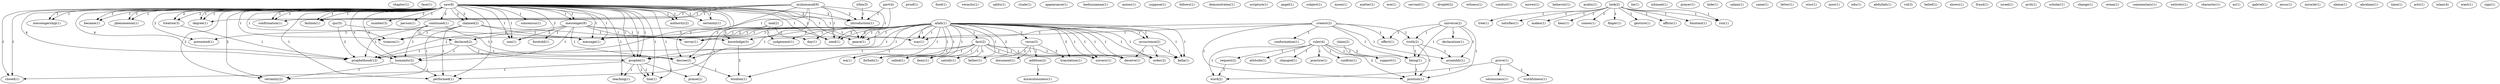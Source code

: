 digraph G {
  chapter [ label="chapter(1)" ];
  face [ label="face(1)" ];
  seal [ label="seal(2)" ];
  praise [ label="praise(2)" ];
  knowledge [ label="knowledge(3)" ];
  day [ label="day(1)" ];
  judgement [ label="judgement(1)" ];
  claim [ label="claim(2)" ];
  support [ label="support(1)" ];
  saw [ label="saw(6)" ];
  number [ label="number(3)" ];
  continued [ label="continued(1)" ];
  person [ label="person(1)" ];
  presented [ label="presented(1)" ];
  prophet [ label="prophet(4)" ];
  declared [ label="declared(2)" ];
  consensus [ label="consensus(1)" ];
  teaching [ label="teaching(1)" ];
  claimed [ label="claimed(2)" ];
  messenger [ label="messenger(6)" ];
  closed [ label="closed(1)" ];
  prophet [ label="prophet(1)" ];
  treason [ label="treason(1)" ];
  authority [ label="authority(2)" ];
  certainty [ label="certainty(1)" ];
  decree [ label="decree(2)" ];
  humanity [ label="humanity(2)" ];
  son [ label="son(1)" ];
  messengership [ label="messengership(1)" ];
  certanity [ label="certanity(2)" ];
  treatise [ label="treatise(3)" ];
  became [ label="became(1)" ];
  phenomenon [ label="phenomenon(1)" ];
  line [ label="line(1)" ];
  degree [ label="degree(1)" ];
  performed [ label="performed(1)" ];
  peace [ label="peace(1)" ];
  message [ label="message(1)" ];
  seed [ label="seed(1)" ];
  introduction [ label="introduction(1)" ];
  confirmation [ label="confirmation(1)" ];
  fashion [ label="fashion(1)" ];
  prophethood [ label="prophethood(12)" ];
  proof [ label="proof(1)" ];
  ruler [ label="ruler(4)" ];
  attitude [ label="attitude(1)" ];
  changed [ label="changed(1)" ];
  practice [ label="practice(1)" ];
  confirm [ label="confirm(1)" ];
  being [ label="being(1)" ];
  request [ label="request(2)" ];
  position [ label="position(1)" ];
  word [ label="word(2)" ];
  universe [ label="universe(2)" ];
  declaration [ label="declaration(1)" ];
  truth [ label="truth(2)" ];
  assembly [ label="assembly(1)" ];
  effect [ label="effect(1)" ];
  food [ label="food(1)" ];
  veracity [ label="veracity(1)" ];
  splits [ label="splits(1)" ];
  risale [ label="risale(1)" ];
  appearance [ label="appearance(1)" ];
  bediuzzaman [ label="bediuzzaman(1)" ];
  moses [ label="moses(1)" ];
  suppose [ label="suppose(1)" ];
  follows [ label="follows(1)" ];
  demonstrates [ label="demonstrates(1)" ];
  saw [ label="saw(8)" ];
  envoy [ label="envoy(1)" ];
  scripture [ label="scripture(1)" ];
  angel [ label="angel(1)" ];
  subject [ label="subject(1)" ];
  moon [ label="moon(1)" ];
  matter [ label="matter(1)" ];
  ece [ label="ece(1)" ];
  servant [ label="servant(1)" ];
  droplet [ label="droplet(2)" ];
  creator [ label="creator(2)" ];
  conformation [ label="conformation(1)" ];
  way [ label="way(1)" ];
  witness [ label="witness(1)" ];
  conduct [ label="conduct(1)" ];
  foretold [ label="foretold(1)" ];
  prove [ label="prove(1)" ];
  seriousness [ label="seriousness(1)" ];
  truthfulness [ label="truthfulness(1)" ];
  moves [ label="moves(1)" ];
  behavior [ label="behavior(1)" ];
  allah [ label="allah(5)" ];
  fact [ label="fact(2)" ];
  verse [ label="verse(3)" ];
  father [ label="father(1)" ];
  wa [ label="wa(1)" ];
  called [ label="called(1)" ];
  deny [ label="deny(1)" ];
  translation [ label="translation(1)" ];
  wisdom [ label="wisdom(1)" ];
  forbids [ label="forbids(1)" ];
  satisfy [ label="satisfy(1)" ];
  sorcery [ label="sorcery(1)" ];
  occurrence [ label="occurrence(2)" ];
  deceive [ label="deceive(1)" ];
  order [ label="order(2)" ];
  kella [ label="kella(1)" ];
  arabic [ label="arabic(1)" ];
  look [ label="look(1)" ];
  tree [ label="tree(1)" ];
  satisfies [ label="satisfies(1)" ];
  makes [ label="makes(1)" ];
  bear [ label="bear(1)" ];
  comes [ label="comes(1)" ];
  finger [ label="finger(1)" ];
  gesture [ label="gesture(1)" ];
  affirm [ label="affirm(1)" ];
  fountain [ label="fountain(1)" ];
  run [ label="run(1)" ];
  lie [ label="lie(1)" ];
  ishmael [ label="ishmael(1)" ];
  addition [ label="addition(2)" ];
  document [ label="document(1)" ];
  prayer [ label="prayer(1)" ];
  hide [ label="hide(1)" ];
  salam [ label="salam(1)" ];
  came [ label="came(1)" ];
  letter [ label="letter(1)" ];
  wisc [ label="wisc(1)" ];
  noor [ label="noor(1)" ];
  miraculousness [ label="miraculousness(1)" ];
  edu [ label="edu(1)" ];
  abdullah [ label="abdullah(1)" ];
  vol [ label="vol(3)" ];
  belief [ label="belief(1)" ];
  shows [ label="shows(1)" ];
  fraud [ label="fraud(1)" ];
  israel [ label="israel(1)" ];
  arch [ label="arch(1)" ];
  scholar [ label="scholar(1)" ];
  change [ label="change(1)" ];
  ocean [ label="ocean(1)" ];
  part [ label="part(4)" ];
  muhammad [ label="muhammad(9)" ];
  commentary [ label="commentary(1)" ];
  entirety [ label="entirety(1)" ];
  character [ label="character(1)" ];
  ac [ label="ac(1)" ];
  allah [ label="allah(1)" ];
  gabriel [ label="gabriel(1)" ];
  jesus [ label="jesus(1)" ];
  miracle [ label="miracle(1)" ];
  qur [ label="qur(5)" ];
  irfan [ label="irfan(3)" ];
  look [ label="look(2)" ];
  ulema [ label="ulema(1)" ];
  abraham [ label="abraham(1)" ];
  time [ label="time(1)" ];
  acts [ label="acts(1)" ];
  islam [ label="islam(4)" ];
  want [ label="want(1)" ];
  sign [ label="sign(1)" ];
  seal -> praise [ label="1" ];
  seal -> knowledge [ label="1" ];
  seal -> day [ label="1" ];
  seal -> judgement [ label="1" ];
  claim -> support [ label="1" ];
  saw -> number [ label="2" ];
  saw -> continued [ label="2" ];
  saw -> person [ label="1" ];
  saw -> presented [ label="2" ];
  saw -> prophet [ label="1" ];
  saw -> declared [ label="2" ];
  saw -> consensus [ label="1" ];
  saw -> teaching [ label="1" ];
  saw -> claimed [ label="2" ];
  saw -> messenger [ label="1" ];
  saw -> closed [ label="1" ];
  saw -> prophet [ label="1" ];
  saw -> treason [ label="1" ];
  saw -> authority [ label="1" ];
  saw -> certainty [ label="1" ];
  saw -> decree [ label="2" ];
  saw -> humanity [ label="3" ];
  saw -> son [ label="1" ];
  saw -> messengership [ label="1" ];
  saw -> certanity [ label="2" ];
  saw -> treatise [ label="2" ];
  saw -> became [ label="1" ];
  saw -> phenomenon [ label="1" ];
  saw -> line [ label="1" ];
  saw -> degree [ label="1" ];
  saw -> performed [ label="1" ];
  saw -> peace [ label="1" ];
  saw -> message [ label="1" ];
  saw -> seed [ label="1" ];
  saw -> introduction [ label="2" ];
  saw -> confirmation [ label="1" ];
  saw -> fashion [ label="1" ];
  saw -> prophethood [ label="4" ];
  continued -> presented [ label="1" ];
  continued -> declared [ label="1" ];
  continued -> decree [ label="1" ];
  continued -> humanity [ label="1" ];
  continued -> prophethood [ label="1" ];
  ruler -> support [ label="1" ];
  ruler -> attitude [ label="1" ];
  ruler -> changed [ label="1" ];
  ruler -> practice [ label="1" ];
  ruler -> confirm [ label="1" ];
  ruler -> being [ label="2" ];
  ruler -> request [ label="1" ];
  ruler -> position [ label="2" ];
  ruler -> word [ label="1" ];
  universe -> declaration [ label="1" ];
  universe -> truth [ label="1" ];
  universe -> assembly [ label="1" ];
  universe -> being [ label="1" ];
  universe -> position [ label="1" ];
  universe -> effect [ label="1" ];
  prophet -> praise [ label="1" ];
  prophet -> teaching [ label="1" ];
  prophet -> closed [ label="1" ];
  prophet -> line [ label="1" ];
  declared -> prophet [ label="1" ];
  declared -> decree [ label="1" ];
  declared -> humanity [ label="1" ];
  declared -> prophethood [ label="1" ];
  saw -> claimed [ label="2" ];
  saw -> messenger [ label="1" ];
  saw -> closed [ label="1" ];
  saw -> prophet [ label="1" ];
  saw -> treason [ label="1" ];
  saw -> authority [ label="1" ];
  saw -> certainty [ label="1" ];
  saw -> decree [ label="2" ];
  saw -> humanity [ label="3" ];
  saw -> son [ label="1" ];
  saw -> messengership [ label="1" ];
  saw -> certanity [ label="2" ];
  saw -> treatise [ label="2" ];
  saw -> became [ label="1" ];
  saw -> phenomenon [ label="1" ];
  saw -> line [ label="1" ];
  saw -> degree [ label="1" ];
  saw -> performed [ label="1" ];
  saw -> peace [ label="1" ];
  saw -> message [ label="1" ];
  saw -> seed [ label="1" ];
  saw -> introduction [ label="2" ];
  saw -> confirmation [ label="1" ];
  saw -> fashion [ label="1" ];
  saw -> prophethood [ label="4" ];
  claimed -> treason [ label="1" ];
  claimed -> envoy [ label="1" ];
  claimed -> certanity [ label="1" ];
  claimed -> performed [ label="1" ];
  claimed -> message [ label="1" ];
  creator -> truth [ label="1" ];
  creator -> envoy [ label="1" ];
  creator -> assembly [ label="1" ];
  creator -> being [ label="1" ];
  creator -> position [ label="1" ];
  creator -> effect [ label="1" ];
  creator -> conformation [ label="1" ];
  creator -> way [ label="1" ];
  messenger -> knowledge [ label="1" ];
  messenger -> decree [ label="1" ];
  messenger -> humanity [ label="1" ];
  messenger -> son [ label="2" ];
  messenger -> envoy [ label="1" ];
  messenger -> way [ label="1" ];
  messenger -> foretold [ label="1" ];
  messenger -> prophethood [ label="1" ];
  prove -> seriousness [ label="1" ];
  prove -> truthfulness [ label="1" ];
  prove -> word [ label="1" ];
  allah -> fact [ label="1" ];
  allah -> knowledge [ label="3" ];
  allah -> verse [ label="2" ];
  allah -> father [ label="2" ];
  allah -> wa [ label="1" ];
  allah -> prophet [ label="1" ];
  allah -> treason [ label="1" ];
  allah -> decree [ label="1" ];
  allah -> son [ label="2" ];
  allah -> envoy [ label="1" ];
  allah -> called [ label="1" ];
  allah -> deny [ label="1" ];
  allah -> translation [ label="2" ];
  allah -> day [ label="1" ];
  allah -> wisdom [ label="1" ];
  allah -> forbids [ label="1" ];
  allah -> satisfy [ label="1" ];
  allah -> judgement [ label="1" ];
  allah -> sorcery [ label="1" ];
  allah -> occurrence [ label="1" ];
  allah -> deceive [ label="1" ];
  allah -> peace [ label="1" ];
  allah -> way [ label="1" ];
  allah -> order [ label="1" ];
  allah -> message [ label="1" ];
  allah -> seed [ label="2" ];
  allah -> kella [ label="1" ];
  look -> tree [ label="1" ];
  look -> satisfies [ label="1" ];
  look -> makes [ label="1" ];
  look -> bear [ label="1" ];
  look -> comes [ label="1" ];
  look -> finger [ label="1" ];
  look -> gesture [ label="1" ];
  look -> affirm [ label="1" ];
  look -> fountain [ label="1" ];
  look -> run [ label="1" ];
  fact -> wa [ label="1" ];
  fact -> prophet [ label="1" ];
  fact -> called [ label="1" ];
  fact -> deny [ label="1" ];
  fact -> forbids [ label="1" ];
  fact -> satisfy [ label="1" ];
  fact -> sorcery [ label="1" ];
  fact -> deceive [ label="1" ];
  fact -> order [ label="1" ];
  fact -> kella [ label="1" ];
  knowledge -> wisdom [ label="2" ];
  verse -> father [ label="2" ];
  verse -> addition [ label="1" ];
  verse -> document [ label="1" ];
  verse -> translation [ label="2" ];
  prophet -> line [ label="1" ];
  addition -> miraculousness [ label="1" ];
  truth -> assembly [ label="1" ];
  truth -> being [ label="1" ];
  truth -> position [ label="1" ];
  decree -> wisdom [ label="1" ];
  humanity -> certanity [ label="1" ];
  humanity -> performed [ label="1" ];
  part -> introduction [ label="1" ];
  part -> prophethood [ label="3" ];
  being -> position [ label="1" ];
  treatise -> prophethood [ label="1" ];
  request -> word [ label="1" ];
  muhammad -> degree [ label="1" ];
  muhammad -> performed [ label="1" ];
  muhammad -> peace [ label="1" ];
  muhammad -> message [ label="1" ];
  muhammad -> seed [ label="1" ];
  muhammad -> introduction [ label="2" ];
  muhammad -> confirmation [ label="1" ];
  muhammad -> fashion [ label="1" ];
  muhammad -> prophethood [ label="3" ];
  allah -> sorcery [ label="1" ];
  allah -> occurrence [ label="1" ];
  allah -> deceive [ label="1" ];
  allah -> peace [ label="1" ];
  allah -> way [ label="1" ];
  allah -> order [ label="1" ];
  allah -> message [ label="1" ];
  allah -> seed [ label="2" ];
  allah -> kella [ label="1" ];
  occurrence -> deceive [ label="1" ];
  occurrence -> order [ label="1" ];
  occurrence -> kella [ label="1" ];
  qur -> message [ label="1" ];
  qur -> prophethood [ label="2" ];
  irfan -> introduction [ label="1" ];
  look -> run [ label="1" ];
}
